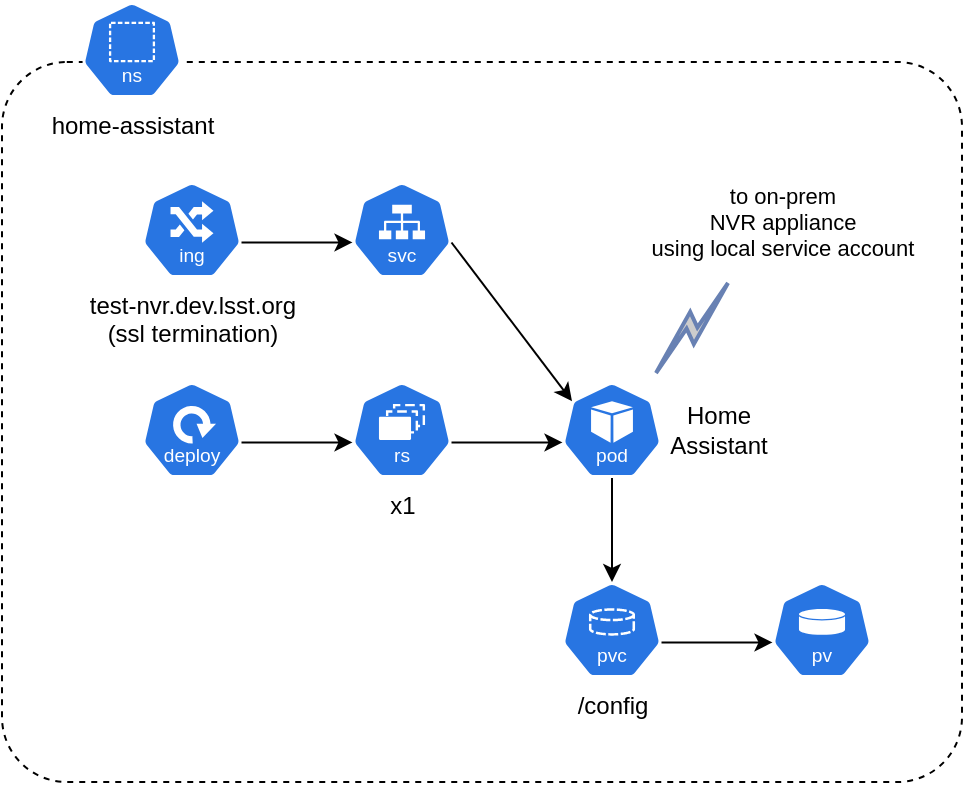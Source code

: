 <mxfile version="24.7.5">
  <diagram name="Page-1" id="1ndsgg4-D2hNgmVH_vr4">
    <mxGraphModel dx="1036" dy="702" grid="1" gridSize="10" guides="1" tooltips="1" connect="1" arrows="1" fold="1" page="1" pageScale="1" pageWidth="850" pageHeight="1100" background="none" math="0" shadow="0">
      <root>
        <mxCell id="0" />
        <mxCell id="1" parent="0" />
        <mxCell id="aDZf9LyQNGa_F-r6yj7t-6" value="" style="whiteSpace=wrap;html=1;fillColor=none;dashed=1;rounded=1;arcSize=9;" parent="1" vertex="1">
          <mxGeometry x="100" y="130" width="480" height="360" as="geometry" />
        </mxCell>
        <mxCell id="A0QEv23gE5V9U2TAgRKM-1" value="" style="aspect=fixed;sketch=0;html=1;dashed=0;whitespace=wrap;verticalLabelPosition=bottom;verticalAlign=top;fillColor=#2875E2;strokeColor=#ffffff;points=[[0.005,0.63,0],[0.1,0.2,0],[0.9,0.2,0],[0.5,0,0],[0.995,0.63,0],[0.72,0.99,0],[0.5,1,0],[0.28,0.99,0]];shape=mxgraph.kubernetes.icon2;kubernetesLabel=1;prIcon=deploy" parent="1" vertex="1">
          <mxGeometry x="170" y="290" width="50" height="48" as="geometry" />
        </mxCell>
        <mxCell id="A0QEv23gE5V9U2TAgRKM-2" value="x1" style="aspect=fixed;sketch=0;html=1;dashed=0;whitespace=wrap;verticalLabelPosition=bottom;verticalAlign=top;fillColor=#2875E2;strokeColor=#ffffff;points=[[0.005,0.63,0],[0.1,0.2,0],[0.9,0.2,0],[0.5,0,0],[0.995,0.63,0],[0.72,0.99,0],[0.5,1,0],[0.28,0.99,0]];shape=mxgraph.kubernetes.icon2;kubernetesLabel=1;prIcon=rs" parent="1" vertex="1">
          <mxGeometry x="275" y="290" width="50" height="48" as="geometry" />
        </mxCell>
        <mxCell id="A0QEv23gE5V9U2TAgRKM-3" value="Home&lt;br&gt;Assistant" style="aspect=fixed;sketch=0;html=1;dashed=0;whitespace=wrap;verticalLabelPosition=middle;verticalAlign=middle;fillColor=#2875E2;strokeColor=#ffffff;points=[[0.005,0.63,0],[0.1,0.2,0],[0.9,0.2,0],[0.5,0,0],[0.995,0.63,0],[0.72,0.99,0],[0.5,1,0],[0.28,0.99,0]];shape=mxgraph.kubernetes.icon2;kubernetesLabel=1;prIcon=pod;labelPosition=right;align=center;spacingLeft=6;" parent="1" vertex="1">
          <mxGeometry x="380" y="290" width="50" height="48" as="geometry" />
        </mxCell>
        <mxCell id="A0QEv23gE5V9U2TAgRKM-5" value="" style="aspect=fixed;sketch=0;html=1;dashed=0;whitespace=wrap;verticalLabelPosition=bottom;verticalAlign=top;fillColor=#2875E2;strokeColor=#ffffff;points=[[0.005,0.63,0],[0.1,0.2,0],[0.9,0.2,0],[0.5,0,0],[0.995,0.63,0],[0.72,0.99,0],[0.5,1,0],[0.28,0.99,0]];shape=mxgraph.kubernetes.icon2;kubernetesLabel=1;prIcon=pv" parent="1" vertex="1">
          <mxGeometry x="485" y="390" width="50" height="48" as="geometry" />
        </mxCell>
        <mxCell id="A0QEv23gE5V9U2TAgRKM-6" value="/config" style="aspect=fixed;sketch=0;html=1;dashed=0;whitespace=wrap;verticalLabelPosition=bottom;verticalAlign=top;fillColor=#2875E2;strokeColor=#ffffff;points=[[0.005,0.63,0],[0.1,0.2,0],[0.9,0.2,0],[0.5,0,0],[0.995,0.63,0],[0.72,0.99,0],[0.5,1,0],[0.28,0.99,0]];shape=mxgraph.kubernetes.icon2;kubernetesLabel=1;prIcon=pvc;labelPosition=center;align=center;" parent="1" vertex="1">
          <mxGeometry x="380" y="390" width="50" height="48" as="geometry" />
        </mxCell>
        <mxCell id="A0QEv23gE5V9U2TAgRKM-7" value="" style="aspect=fixed;sketch=0;html=1;dashed=0;whitespace=wrap;verticalLabelPosition=bottom;verticalAlign=top;fillColor=#2875E2;strokeColor=#ffffff;points=[[0.005,0.63,0],[0.1,0.2,0],[0.9,0.2,0],[0.5,0,0],[0.995,0.63,0],[0.72,0.99,0],[0.5,1,0],[0.28,0.99,0]];shape=mxgraph.kubernetes.icon2;kubernetesLabel=1;prIcon=svc" parent="1" vertex="1">
          <mxGeometry x="275" y="190" width="50" height="48" as="geometry" />
        </mxCell>
        <mxCell id="A0QEv23gE5V9U2TAgRKM-8" value="test-nvr.dev.lsst.org&lt;br&gt;(ssl termination)" style="aspect=fixed;sketch=0;html=1;dashed=0;whitespace=wrap;verticalLabelPosition=bottom;verticalAlign=top;fillColor=#2875E2;strokeColor=#ffffff;points=[[0.005,0.63,0],[0.1,0.2,0],[0.9,0.2,0],[0.5,0,0],[0.995,0.63,0],[0.72,0.99,0],[0.5,1,0],[0.28,0.99,0]];shape=mxgraph.kubernetes.icon2;kubernetesLabel=1;prIcon=ing;labelPosition=center;align=center;" parent="1" vertex="1">
          <mxGeometry x="170" y="190" width="50" height="48" as="geometry" />
        </mxCell>
        <mxCell id="A0QEv23gE5V9U2TAgRKM-10" style="edgeStyle=orthogonalEdgeStyle;rounded=0;orthogonalLoop=1;jettySize=auto;html=1;exitX=0.995;exitY=0.63;exitDx=0;exitDy=0;exitPerimeter=0;entryX=0.005;entryY=0.63;entryDx=0;entryDy=0;entryPerimeter=0;" parent="1" source="A0QEv23gE5V9U2TAgRKM-1" target="A0QEv23gE5V9U2TAgRKM-2" edge="1">
          <mxGeometry relative="1" as="geometry" />
        </mxCell>
        <mxCell id="A0QEv23gE5V9U2TAgRKM-11" style="edgeStyle=orthogonalEdgeStyle;rounded=0;orthogonalLoop=1;jettySize=auto;html=1;exitX=0.995;exitY=0.63;exitDx=0;exitDy=0;exitPerimeter=0;entryX=0.005;entryY=0.63;entryDx=0;entryDy=0;entryPerimeter=0;" parent="1" source="A0QEv23gE5V9U2TAgRKM-2" target="A0QEv23gE5V9U2TAgRKM-3" edge="1">
          <mxGeometry relative="1" as="geometry" />
        </mxCell>
        <mxCell id="A0QEv23gE5V9U2TAgRKM-12" style="edgeStyle=orthogonalEdgeStyle;rounded=0;orthogonalLoop=1;jettySize=auto;html=1;exitX=0.5;exitY=1;exitDx=0;exitDy=0;exitPerimeter=0;entryX=0.5;entryY=0;entryDx=0;entryDy=0;entryPerimeter=0;" parent="1" source="A0QEv23gE5V9U2TAgRKM-3" target="A0QEv23gE5V9U2TAgRKM-6" edge="1">
          <mxGeometry relative="1" as="geometry" />
        </mxCell>
        <mxCell id="A0QEv23gE5V9U2TAgRKM-13" style="edgeStyle=orthogonalEdgeStyle;rounded=0;orthogonalLoop=1;jettySize=auto;html=1;exitX=0.995;exitY=0.63;exitDx=0;exitDy=0;exitPerimeter=0;entryX=0.005;entryY=0.63;entryDx=0;entryDy=0;entryPerimeter=0;" parent="1" source="A0QEv23gE5V9U2TAgRKM-6" target="A0QEv23gE5V9U2TAgRKM-5" edge="1">
          <mxGeometry relative="1" as="geometry" />
        </mxCell>
        <mxCell id="aDZf9LyQNGa_F-r6yj7t-1" style="rounded=0;orthogonalLoop=1;jettySize=auto;html=1;exitX=0.995;exitY=0.63;exitDx=0;exitDy=0;exitPerimeter=0;entryX=0.1;entryY=0.2;entryDx=0;entryDy=0;entryPerimeter=0;" parent="1" source="A0QEv23gE5V9U2TAgRKM-7" target="A0QEv23gE5V9U2TAgRKM-3" edge="1">
          <mxGeometry relative="1" as="geometry" />
        </mxCell>
        <mxCell id="aDZf9LyQNGa_F-r6yj7t-3" style="edgeStyle=orthogonalEdgeStyle;rounded=0;orthogonalLoop=1;jettySize=auto;html=1;exitX=0.995;exitY=0.63;exitDx=0;exitDy=0;exitPerimeter=0;entryX=0.005;entryY=0.63;entryDx=0;entryDy=0;entryPerimeter=0;" parent="1" source="A0QEv23gE5V9U2TAgRKM-8" target="A0QEv23gE5V9U2TAgRKM-7" edge="1">
          <mxGeometry relative="1" as="geometry" />
        </mxCell>
        <mxCell id="A0QEv23gE5V9U2TAgRKM-4" value="home-assistant" style="aspect=fixed;sketch=0;html=1;dashed=0;whitespace=wrap;verticalLabelPosition=bottom;verticalAlign=top;fillColor=#2875E2;strokeColor=#ffffff;points=[[0.005,0.63,0],[0.1,0.2,0],[0.9,0.2,0],[0.5,0,0],[0.995,0.63,0],[0.72,0.99,0],[0.5,1,0],[0.28,0.99,0]];shape=mxgraph.kubernetes.icon2;kubernetesLabel=1;prIcon=ns" parent="1" vertex="1">
          <mxGeometry x="140" y="100" width="50" height="48" as="geometry" />
        </mxCell>
        <mxCell id="aDZf9LyQNGa_F-r6yj7t-8" value="to on-prem&lt;br&gt;NVR appliance&lt;br&gt;using local service account" style="html=1;outlineConnect=0;fillColor=#CCCCCC;strokeColor=#6881B3;gradientColor=none;gradientDirection=north;strokeWidth=2;shape=mxgraph.networks.comm_link_edge;html=1;rounded=0;labelBackgroundColor=none;" parent="1" edge="1">
          <mxGeometry x="1" y="-38" width="100" height="100" relative="1" as="geometry">
            <mxPoint x="425" y="288" as="sourcePoint" />
            <mxPoint x="465" y="238" as="targetPoint" />
            <mxPoint x="-5" y="-52" as="offset" />
          </mxGeometry>
        </mxCell>
      </root>
    </mxGraphModel>
  </diagram>
</mxfile>
